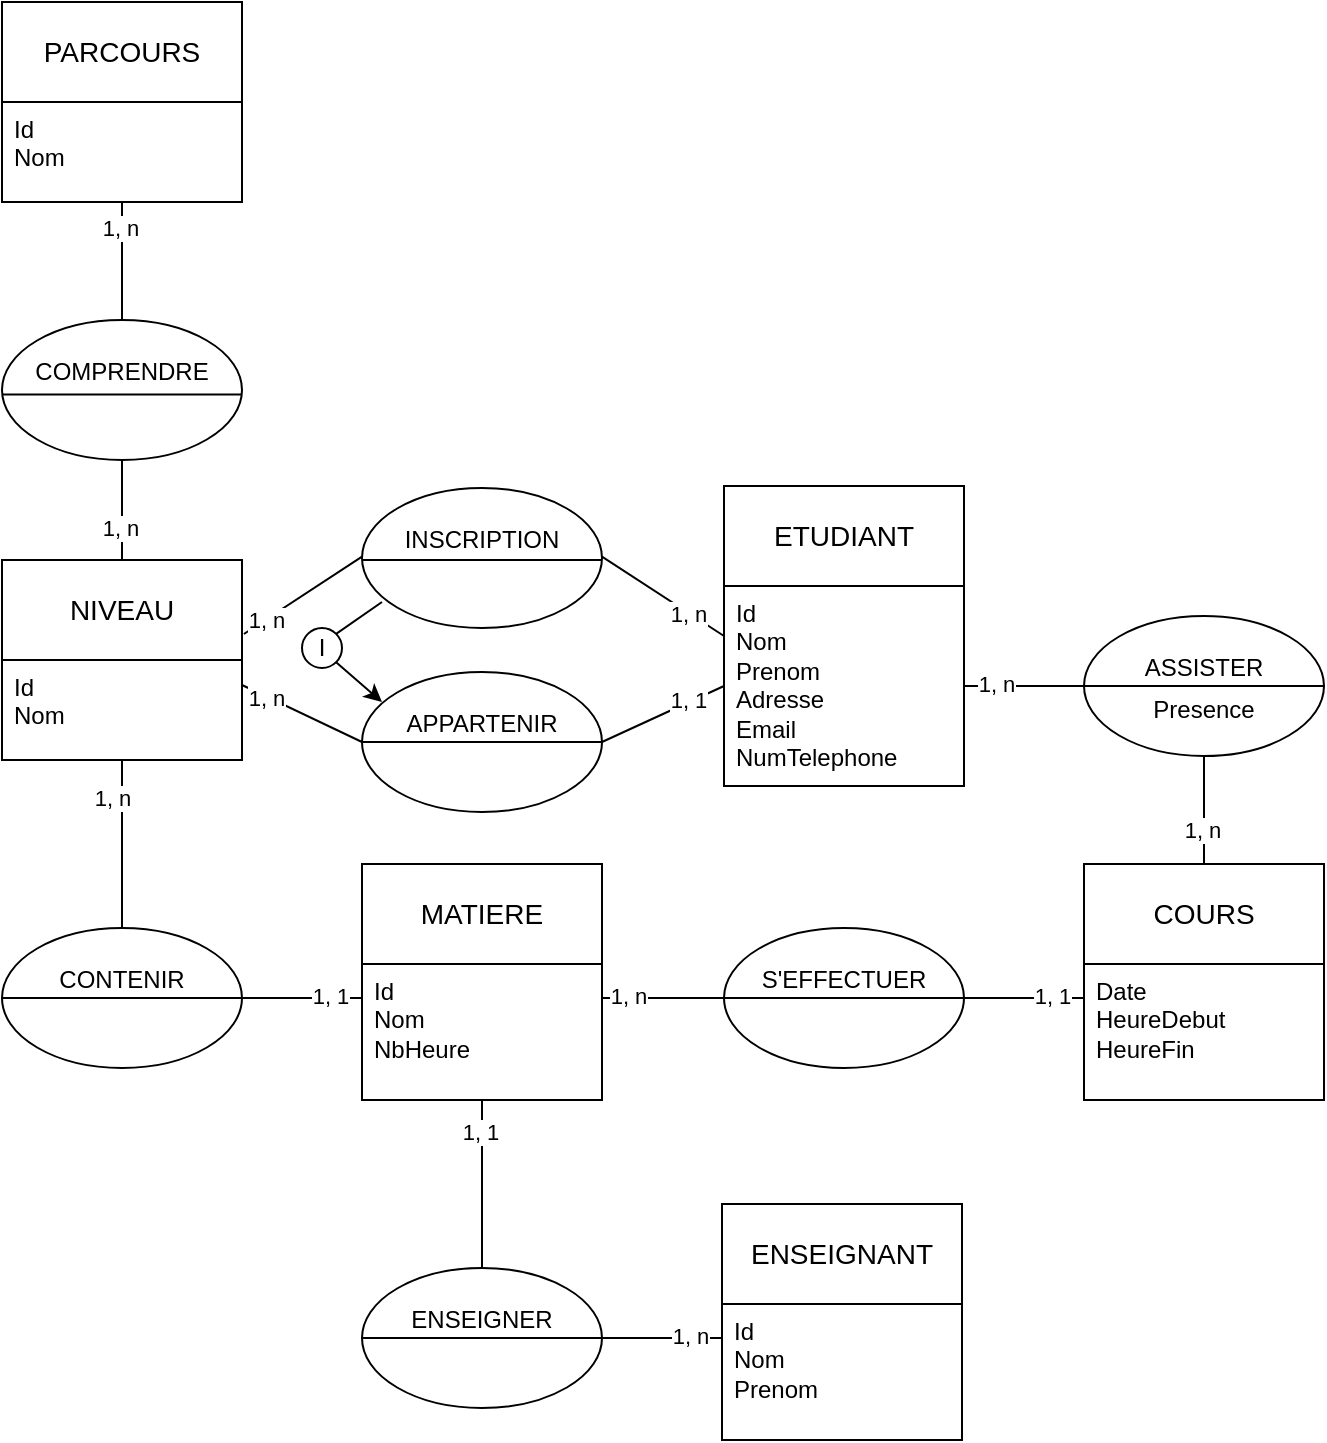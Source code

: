 <mxfile version="24.5.1" type="device">
  <diagram name="Page-1" id="Z05wgaMLPizasvSe_iwF">
    <mxGraphModel dx="878" dy="563" grid="1" gridSize="10" guides="1" tooltips="1" connect="1" arrows="1" fold="1" page="1" pageScale="1" pageWidth="827" pageHeight="1169" background="none" math="0" shadow="0">
      <root>
        <mxCell id="0" />
        <mxCell id="1" parent="0" />
        <mxCell id="VNDBeAea5MQbgjooVeQn-120" value="ETUDIANT" style="swimlane;childLayout=stackLayout;horizontal=1;startSize=50;horizontalStack=0;rounded=0;fontSize=14;fontStyle=0;strokeWidth=1;resizeParent=0;resizeLast=1;shadow=0;dashed=0;align=center;arcSize=4;whiteSpace=wrap;html=1;glass=0;swimlaneLine=1;" parent="1" vertex="1">
          <mxGeometry x="441" y="322" width="120" height="150" as="geometry">
            <mxRectangle x="490" y="90" width="90" height="50" as="alternateBounds" />
          </mxGeometry>
        </mxCell>
        <mxCell id="VNDBeAea5MQbgjooVeQn-121" value="Id&lt;br&gt;Nom&lt;div&gt;Prenom&lt;/div&gt;&lt;div&gt;Adresse&lt;/div&gt;&lt;div&gt;Email&lt;/div&gt;&lt;div&gt;NumTelephone&lt;/div&gt;" style="align=left;strokeColor=none;fillColor=none;spacingLeft=4;fontSize=12;verticalAlign=top;resizable=0;rotatable=0;part=1;html=1;rounded=0;" parent="VNDBeAea5MQbgjooVeQn-120" vertex="1">
          <mxGeometry y="50" width="120" height="100" as="geometry" />
        </mxCell>
        <mxCell id="VNDBeAea5MQbgjooVeQn-139" value="NIVEAU" style="swimlane;childLayout=stackLayout;horizontal=1;startSize=50;horizontalStack=0;rounded=0;fontSize=14;fontStyle=0;strokeWidth=1;resizeParent=0;resizeLast=1;shadow=0;dashed=0;align=center;arcSize=4;whiteSpace=wrap;html=1;" parent="1" vertex="1">
          <mxGeometry x="80" y="359" width="120" height="100" as="geometry" />
        </mxCell>
        <mxCell id="VNDBeAea5MQbgjooVeQn-140" value="Id&lt;div&gt;Nom&lt;/div&gt;" style="align=left;strokeColor=none;fillColor=none;spacingLeft=4;fontSize=12;verticalAlign=top;resizable=0;rotatable=0;part=1;html=1;" parent="VNDBeAea5MQbgjooVeQn-139" vertex="1">
          <mxGeometry y="50" width="120" height="50" as="geometry" />
        </mxCell>
        <mxCell id="VNDBeAea5MQbgjooVeQn-141" value="PARCOURS" style="swimlane;childLayout=stackLayout;horizontal=1;startSize=50;horizontalStack=0;rounded=0;fontSize=14;fontStyle=0;strokeWidth=1;resizeParent=0;resizeLast=1;shadow=0;dashed=0;align=center;arcSize=4;whiteSpace=wrap;html=1;" parent="1" vertex="1">
          <mxGeometry x="80" y="80" width="120" height="100" as="geometry" />
        </mxCell>
        <mxCell id="VNDBeAea5MQbgjooVeQn-142" value="Id&lt;div&gt;Nom&lt;/div&gt;" style="align=left;strokeColor=none;fillColor=none;spacingLeft=4;fontSize=12;verticalAlign=top;resizable=0;rotatable=0;part=1;html=1;" parent="VNDBeAea5MQbgjooVeQn-141" vertex="1">
          <mxGeometry y="50" width="120" height="50" as="geometry" />
        </mxCell>
        <mxCell id="n4uwK2Je5_BCINw1PJ4D-5" style="edgeStyle=orthogonalEdgeStyle;rounded=0;orthogonalLoop=1;jettySize=auto;html=1;entryX=0.5;entryY=0;entryDx=0;entryDy=0;endArrow=none;endFill=0;exitX=0.5;exitY=1;exitDx=0;exitDy=0;" parent="1" source="n4uwK2Je5_BCINw1PJ4D-40" target="VNDBeAea5MQbgjooVeQn-139" edge="1">
          <mxGeometry relative="1" as="geometry">
            <mxPoint x="132" y="289" as="sourcePoint" />
            <mxPoint x="82" y="469" as="targetPoint" />
            <Array as="points" />
          </mxGeometry>
        </mxCell>
        <mxCell id="n4uwK2Je5_BCINw1PJ4D-6" value="1, n" style="edgeLabel;html=1;align=center;verticalAlign=middle;resizable=0;points=[];" parent="n4uwK2Je5_BCINw1PJ4D-5" vertex="1" connectable="0">
          <mxGeometry x="0.475" y="2" relative="1" as="geometry">
            <mxPoint x="-3" y="-3" as="offset" />
          </mxGeometry>
        </mxCell>
        <mxCell id="n4uwK2Je5_BCINw1PJ4D-7" style="edgeStyle=orthogonalEdgeStyle;rounded=0;orthogonalLoop=1;jettySize=auto;html=1;entryX=0.5;entryY=1;entryDx=0;entryDy=0;endArrow=none;endFill=0;exitX=0.5;exitY=0;exitDx=0;exitDy=0;" parent="1" source="n4uwK2Je5_BCINw1PJ4D-40" target="VNDBeAea5MQbgjooVeQn-142" edge="1">
          <mxGeometry relative="1" as="geometry">
            <mxPoint x="160" y="239" as="sourcePoint" />
            <mxPoint x="362" y="309" as="targetPoint" />
          </mxGeometry>
        </mxCell>
        <mxCell id="n4uwK2Je5_BCINw1PJ4D-8" value="1, n" style="edgeLabel;html=1;align=center;verticalAlign=middle;resizable=0;points=[];" parent="n4uwK2Je5_BCINw1PJ4D-7" vertex="1" connectable="0">
          <mxGeometry x="0.475" y="2" relative="1" as="geometry">
            <mxPoint x="1" y="-3" as="offset" />
          </mxGeometry>
        </mxCell>
        <mxCell id="n4uwK2Je5_BCINw1PJ4D-9" style="rounded=0;orthogonalLoop=1;jettySize=auto;html=1;entryX=1;entryY=0.25;entryDx=0;entryDy=0;endArrow=none;endFill=0;exitX=0;exitY=0.5;exitDx=0;exitDy=0;" parent="1" source="n4uwK2Je5_BCINw1PJ4D-51" target="VNDBeAea5MQbgjooVeQn-140" edge="1">
          <mxGeometry relative="1" as="geometry">
            <mxPoint x="252" y="421" as="sourcePoint" />
            <mxPoint x="372" y="289" as="targetPoint" />
          </mxGeometry>
        </mxCell>
        <mxCell id="n4uwK2Je5_BCINw1PJ4D-10" value="1, n" style="edgeLabel;html=1;align=center;verticalAlign=middle;resizable=0;points=[];" parent="n4uwK2Je5_BCINw1PJ4D-9" vertex="1" connectable="0">
          <mxGeometry x="0.475" y="2" relative="1" as="geometry">
            <mxPoint x="-3" y="-3" as="offset" />
          </mxGeometry>
        </mxCell>
        <mxCell id="n4uwK2Je5_BCINw1PJ4D-11" style="rounded=0;orthogonalLoop=1;jettySize=auto;html=1;entryX=0;entryY=0.5;entryDx=0;entryDy=0;endArrow=none;endFill=0;exitX=1;exitY=0.5;exitDx=0;exitDy=0;" parent="1" source="n4uwK2Je5_BCINw1PJ4D-51" target="VNDBeAea5MQbgjooVeQn-121" edge="1">
          <mxGeometry relative="1" as="geometry">
            <mxPoint x="382" y="421" as="sourcePoint" />
            <mxPoint x="372" y="289" as="targetPoint" />
          </mxGeometry>
        </mxCell>
        <mxCell id="n4uwK2Je5_BCINw1PJ4D-12" value="1, 1" style="edgeLabel;html=1;align=center;verticalAlign=middle;resizable=0;points=[];" parent="n4uwK2Je5_BCINw1PJ4D-11" vertex="1" connectable="0">
          <mxGeometry x="0.475" y="2" relative="1" as="geometry">
            <mxPoint x="-1" y="1" as="offset" />
          </mxGeometry>
        </mxCell>
        <mxCell id="n4uwK2Je5_BCINw1PJ4D-25" style="edgeStyle=orthogonalEdgeStyle;rounded=0;orthogonalLoop=1;jettySize=auto;html=1;entryX=1;entryY=0.5;entryDx=0;entryDy=0;endArrow=none;endFill=0;exitX=0;exitY=0.5;exitDx=0;exitDy=0;" parent="1" source="a59o5ENuI0x_Ca8bcvk9-13" target="VNDBeAea5MQbgjooVeQn-121" edge="1">
          <mxGeometry relative="1" as="geometry">
            <mxPoint x="642" y="422" as="sourcePoint" />
            <mxPoint x="582" y="420" as="targetPoint" />
          </mxGeometry>
        </mxCell>
        <mxCell id="n4uwK2Je5_BCINw1PJ4D-26" value="1, n" style="edgeLabel;html=1;align=center;verticalAlign=middle;resizable=0;points=[];" parent="n4uwK2Je5_BCINw1PJ4D-25" vertex="1" connectable="0">
          <mxGeometry x="0.475" y="2" relative="1" as="geometry">
            <mxPoint y="-3" as="offset" />
          </mxGeometry>
        </mxCell>
        <mxCell id="n4uwK2Je5_BCINw1PJ4D-28" value="COURS" style="swimlane;childLayout=stackLayout;horizontal=1;startSize=50;horizontalStack=0;rounded=0;fontSize=14;fontStyle=0;strokeWidth=1;resizeParent=0;resizeLast=1;shadow=0;dashed=0;align=center;arcSize=4;whiteSpace=wrap;html=1;" parent="1" vertex="1">
          <mxGeometry x="621" y="511" width="120" height="118" as="geometry" />
        </mxCell>
        <mxCell id="n4uwK2Je5_BCINw1PJ4D-29" value="Date&lt;div&gt;HeureDebut&lt;/div&gt;&lt;div&gt;HeureFin&lt;/div&gt;" style="align=left;strokeColor=none;fillColor=none;spacingLeft=4;fontSize=12;verticalAlign=top;resizable=0;rotatable=0;part=1;html=1;" parent="n4uwK2Je5_BCINw1PJ4D-28" vertex="1">
          <mxGeometry y="50" width="120" height="68" as="geometry" />
        </mxCell>
        <mxCell id="n4uwK2Je5_BCINw1PJ4D-30" style="edgeStyle=orthogonalEdgeStyle;rounded=0;orthogonalLoop=1;jettySize=auto;html=1;entryX=0.5;entryY=0;entryDx=0;entryDy=0;endArrow=none;endFill=0;exitX=0.5;exitY=1;exitDx=0;exitDy=0;" parent="1" source="a59o5ENuI0x_Ca8bcvk9-13" target="n4uwK2Je5_BCINw1PJ4D-28" edge="1">
          <mxGeometry relative="1" as="geometry">
            <mxPoint x="690" y="459" as="sourcePoint" />
            <mxPoint x="657" y="621" as="targetPoint" />
            <Array as="points" />
          </mxGeometry>
        </mxCell>
        <mxCell id="n4uwK2Je5_BCINw1PJ4D-31" value="1, n" style="edgeLabel;html=1;align=center;verticalAlign=middle;resizable=0;points=[];" parent="n4uwK2Je5_BCINw1PJ4D-30" vertex="1" connectable="0">
          <mxGeometry x="0.475" y="2" relative="1" as="geometry">
            <mxPoint x="-3" y="-3" as="offset" />
          </mxGeometry>
        </mxCell>
        <mxCell id="n4uwK2Je5_BCINw1PJ4D-40" value="" style="shape=ellipse;container=1;horizontal=1;horizontalStack=0;resizeParent=1;resizeParentMax=0;resizeLast=0;html=1;dashed=0;collapsible=0;" parent="1" vertex="1">
          <mxGeometry x="80" y="239" width="120" height="70" as="geometry" />
        </mxCell>
        <mxCell id="n4uwK2Je5_BCINw1PJ4D-41" value="COMPRENDRE" style="html=1;strokeColor=none;fillColor=none;align=center;verticalAlign=middle;rotatable=0;whiteSpace=wrap;" parent="n4uwK2Je5_BCINw1PJ4D-40" vertex="1">
          <mxGeometry y="16.8" width="120" height="17.5" as="geometry" />
        </mxCell>
        <mxCell id="n4uwK2Je5_BCINw1PJ4D-42" value="" style="line;strokeWidth=1;fillColor=none;rotatable=0;labelPosition=right;points=[];portConstraint=eastwest;dashed=0;resizeWidth=1;" parent="n4uwK2Je5_BCINw1PJ4D-40" vertex="1">
          <mxGeometry y="34.3" width="120" height="5.831" as="geometry" />
        </mxCell>
        <mxCell id="n4uwK2Je5_BCINw1PJ4D-51" value="" style="shape=ellipse;container=1;horizontal=1;horizontalStack=0;resizeParent=1;resizeParentMax=0;resizeLast=0;html=1;dashed=0;collapsible=0;" parent="1" vertex="1">
          <mxGeometry x="260" y="415" width="120" height="70" as="geometry" />
        </mxCell>
        <mxCell id="n4uwK2Je5_BCINw1PJ4D-52" value="APPARTENIR" style="html=1;strokeColor=none;fillColor=none;align=center;verticalAlign=middle;rotatable=0;whiteSpace=wrap;" parent="n4uwK2Je5_BCINw1PJ4D-51" vertex="1">
          <mxGeometry y="16.8" width="120" height="17.5" as="geometry" />
        </mxCell>
        <mxCell id="n4uwK2Je5_BCINw1PJ4D-53" value="" style="line;strokeWidth=1;fillColor=none;rotatable=0;labelPosition=right;points=[];portConstraint=eastwest;dashed=0;resizeWidth=1;" parent="n4uwK2Je5_BCINw1PJ4D-51" vertex="1">
          <mxGeometry y="32.09" width="120" height="5.83" as="geometry" />
        </mxCell>
        <mxCell id="XUoQNJqGaztIyCKMaqm2-1" style="rounded=0;orthogonalLoop=1;jettySize=auto;html=1;entryX=1.008;entryY=0.36;entryDx=0;entryDy=0;endArrow=none;endFill=0;exitX=0;exitY=1;exitDx=0;exitDy=0;entryPerimeter=0;" parent="1" source="a59o5ENuI0x_Ca8bcvk9-6" edge="1">
          <mxGeometry relative="1" as="geometry">
            <mxPoint x="259.008" y="335.999" as="sourcePoint" />
            <mxPoint x="200.96" y="396" as="targetPoint" />
          </mxGeometry>
        </mxCell>
        <mxCell id="XUoQNJqGaztIyCKMaqm2-2" value="1, n" style="edgeLabel;html=1;align=center;verticalAlign=middle;resizable=0;points=[];" parent="XUoQNJqGaztIyCKMaqm2-1" vertex="1" connectable="0">
          <mxGeometry x="0.475" y="2" relative="1" as="geometry">
            <mxPoint x="-6" y="1" as="offset" />
          </mxGeometry>
        </mxCell>
        <mxCell id="a59o5ENuI0x_Ca8bcvk9-5" value="" style="shape=ellipse;container=1;horizontal=1;horizontalStack=0;resizeParent=1;resizeParentMax=0;resizeLast=0;html=1;dashed=0;collapsible=0;" parent="1" vertex="1">
          <mxGeometry x="260" y="323" width="120" height="70" as="geometry" />
        </mxCell>
        <mxCell id="a59o5ENuI0x_Ca8bcvk9-6" value="INSCRIPTION" style="html=1;strokeColor=none;fillColor=none;align=center;verticalAlign=middle;rotatable=0;whiteSpace=wrap;" parent="a59o5ENuI0x_Ca8bcvk9-5" vertex="1">
          <mxGeometry y="16.799" width="120.0" height="17.499" as="geometry" />
        </mxCell>
        <mxCell id="a59o5ENuI0x_Ca8bcvk9-7" value="" style="line;strokeWidth=1;fillColor=none;rotatable=0;labelPosition=right;points=[];portConstraint=eastwest;dashed=0;resizeWidth=1;" parent="a59o5ENuI0x_Ca8bcvk9-5" vertex="1">
          <mxGeometry y="33.055" width="120.0" height="5.831" as="geometry" />
        </mxCell>
        <mxCell id="a59o5ENuI0x_Ca8bcvk9-10" style="rounded=0;orthogonalLoop=1;jettySize=auto;html=1;entryX=0;entryY=0.25;entryDx=0;entryDy=0;endArrow=none;endFill=0;exitX=1;exitY=1;exitDx=0;exitDy=0;" parent="1" source="a59o5ENuI0x_Ca8bcvk9-6" target="VNDBeAea5MQbgjooVeQn-121" edge="1">
          <mxGeometry relative="1" as="geometry">
            <mxPoint x="450" y="319" as="sourcePoint" />
            <mxPoint x="370" y="319" as="targetPoint" />
          </mxGeometry>
        </mxCell>
        <mxCell id="a59o5ENuI0x_Ca8bcvk9-11" value="1, n" style="edgeLabel;html=1;align=center;verticalAlign=middle;resizable=0;points=[];" parent="a59o5ENuI0x_Ca8bcvk9-10" vertex="1" connectable="0">
          <mxGeometry x="0.475" y="2" relative="1" as="geometry">
            <mxPoint x="-3" y="1" as="offset" />
          </mxGeometry>
        </mxCell>
        <mxCell id="a59o5ENuI0x_Ca8bcvk9-13" value="" style="shape=ellipse;container=1;horizontal=1;horizontalStack=0;resizeParent=1;resizeParentMax=0;resizeLast=0;html=1;dashed=0;collapsible=0;" parent="1" vertex="1">
          <mxGeometry x="621" y="387" width="120" height="70" as="geometry" />
        </mxCell>
        <mxCell id="a59o5ENuI0x_Ca8bcvk9-14" value="ASSISTER" style="html=1;strokeColor=none;fillColor=none;align=center;verticalAlign=middle;rotatable=0;whiteSpace=wrap;" parent="a59o5ENuI0x_Ca8bcvk9-13" vertex="1">
          <mxGeometry y="16.8" width="120" height="17.5" as="geometry" />
        </mxCell>
        <mxCell id="a59o5ENuI0x_Ca8bcvk9-15" value="" style="line;strokeWidth=1;fillColor=none;rotatable=0;labelPosition=right;points=[];portConstraint=eastwest;dashed=0;resizeWidth=1;" parent="a59o5ENuI0x_Ca8bcvk9-13" vertex="1">
          <mxGeometry y="32.08" width="120" height="5.831" as="geometry" />
        </mxCell>
        <mxCell id="a59o5ENuI0x_Ca8bcvk9-35" value="Presence" style="html=1;strokeColor=none;fillColor=none;align=center;verticalAlign=middle;rotatable=0;whiteSpace=wrap;" parent="a59o5ENuI0x_Ca8bcvk9-13" vertex="1">
          <mxGeometry y="37.91" width="120" height="17.5" as="geometry" />
        </mxCell>
        <mxCell id="a59o5ENuI0x_Ca8bcvk9-26" style="edgeStyle=orthogonalEdgeStyle;rounded=0;orthogonalLoop=1;jettySize=auto;html=1;entryX=1;entryY=0.25;entryDx=0;entryDy=0;endArrow=none;endFill=0;exitX=0;exitY=0.5;exitDx=0;exitDy=0;" parent="1" source="a59o5ENuI0x_Ca8bcvk9-30" target="a59o5ENuI0x_Ca8bcvk9-34" edge="1">
          <mxGeometry relative="1" as="geometry">
            <mxPoint x="430" y="569" as="sourcePoint" />
            <mxPoint x="370" y="570" as="targetPoint" />
          </mxGeometry>
        </mxCell>
        <mxCell id="a59o5ENuI0x_Ca8bcvk9-27" value="1, n" style="edgeLabel;html=1;align=center;verticalAlign=middle;resizable=0;points=[];" parent="a59o5ENuI0x_Ca8bcvk9-26" vertex="1" connectable="0">
          <mxGeometry x="0.475" y="2" relative="1" as="geometry">
            <mxPoint x="-3" y="-3" as="offset" />
          </mxGeometry>
        </mxCell>
        <mxCell id="a59o5ENuI0x_Ca8bcvk9-28" style="edgeStyle=orthogonalEdgeStyle;rounded=0;orthogonalLoop=1;jettySize=auto;html=1;entryX=0;entryY=0.25;entryDx=0;entryDy=0;endArrow=none;endFill=0;exitX=1;exitY=0.5;exitDx=0;exitDy=0;" parent="1" source="a59o5ENuI0x_Ca8bcvk9-30" target="n4uwK2Je5_BCINw1PJ4D-29" edge="1">
          <mxGeometry relative="1" as="geometry">
            <mxPoint x="560" y="569" as="sourcePoint" />
            <mxPoint x="632" y="570" as="targetPoint" />
          </mxGeometry>
        </mxCell>
        <mxCell id="a59o5ENuI0x_Ca8bcvk9-29" value="1, 1" style="edgeLabel;html=1;align=center;verticalAlign=middle;resizable=0;points=[];" parent="a59o5ENuI0x_Ca8bcvk9-28" vertex="1" connectable="0">
          <mxGeometry x="0.475" y="2" relative="1" as="geometry">
            <mxPoint x="-1" y="1" as="offset" />
          </mxGeometry>
        </mxCell>
        <mxCell id="a59o5ENuI0x_Ca8bcvk9-30" value="" style="shape=ellipse;container=1;horizontal=1;horizontalStack=0;resizeParent=1;resizeParentMax=0;resizeLast=0;html=1;dashed=0;collapsible=0;" parent="1" vertex="1">
          <mxGeometry x="441" y="543" width="120" height="70" as="geometry" />
        </mxCell>
        <mxCell id="a59o5ENuI0x_Ca8bcvk9-31" value="S&#39;EFFECTUER" style="html=1;strokeColor=none;fillColor=none;align=center;verticalAlign=middle;rotatable=0;whiteSpace=wrap;" parent="a59o5ENuI0x_Ca8bcvk9-30" vertex="1">
          <mxGeometry y="16.8" width="120" height="17.5" as="geometry" />
        </mxCell>
        <mxCell id="a59o5ENuI0x_Ca8bcvk9-32" value="" style="line;strokeWidth=1;fillColor=none;rotatable=0;labelPosition=right;points=[];portConstraint=eastwest;dashed=0;resizeWidth=1;" parent="a59o5ENuI0x_Ca8bcvk9-30" vertex="1">
          <mxGeometry y="32.09" width="120" height="5.83" as="geometry" />
        </mxCell>
        <mxCell id="a59o5ENuI0x_Ca8bcvk9-33" value="MATIERE" style="swimlane;childLayout=stackLayout;horizontal=1;startSize=50;horizontalStack=0;rounded=0;fontSize=14;fontStyle=0;strokeWidth=1;resizeParent=0;resizeLast=1;shadow=0;dashed=0;align=center;arcSize=4;whiteSpace=wrap;html=1;" parent="1" vertex="1">
          <mxGeometry x="260" y="511" width="120" height="118" as="geometry" />
        </mxCell>
        <mxCell id="a59o5ENuI0x_Ca8bcvk9-34" value="Id&lt;div&gt;Nom&lt;/div&gt;&lt;div&gt;NbHeure&lt;/div&gt;" style="align=left;strokeColor=none;fillColor=none;spacingLeft=4;fontSize=12;verticalAlign=top;resizable=0;rotatable=0;part=1;html=1;" parent="a59o5ENuI0x_Ca8bcvk9-33" vertex="1">
          <mxGeometry y="50" width="120" height="68" as="geometry" />
        </mxCell>
        <mxCell id="a59o5ENuI0x_Ca8bcvk9-36" style="edgeStyle=orthogonalEdgeStyle;rounded=0;orthogonalLoop=1;jettySize=auto;html=1;entryX=0;entryY=0.25;entryDx=0;entryDy=0;endArrow=none;endFill=0;exitX=1;exitY=0.5;exitDx=0;exitDy=0;" parent="1" source="a59o5ENuI0x_Ca8bcvk9-38" target="a59o5ENuI0x_Ca8bcvk9-34" edge="1">
          <mxGeometry relative="1" as="geometry">
            <mxPoint x="199" y="565" as="sourcePoint" />
            <mxPoint x="260" y="574" as="targetPoint" />
          </mxGeometry>
        </mxCell>
        <mxCell id="a59o5ENuI0x_Ca8bcvk9-37" value="1, 1" style="edgeLabel;html=1;align=center;verticalAlign=middle;resizable=0;points=[];" parent="a59o5ENuI0x_Ca8bcvk9-36" vertex="1" connectable="0">
          <mxGeometry x="0.475" y="2" relative="1" as="geometry">
            <mxPoint x="-1" y="1" as="offset" />
          </mxGeometry>
        </mxCell>
        <mxCell id="a59o5ENuI0x_Ca8bcvk9-38" value="" style="shape=ellipse;container=1;horizontal=1;horizontalStack=0;resizeParent=1;resizeParentMax=0;resizeLast=0;html=1;dashed=0;collapsible=0;" parent="1" vertex="1">
          <mxGeometry x="80" y="543" width="120" height="70" as="geometry" />
        </mxCell>
        <mxCell id="a59o5ENuI0x_Ca8bcvk9-39" value="CONTENIR" style="html=1;strokeColor=none;fillColor=none;align=center;verticalAlign=middle;rotatable=0;whiteSpace=wrap;" parent="a59o5ENuI0x_Ca8bcvk9-38" vertex="1">
          <mxGeometry y="16.8" width="120" height="17.5" as="geometry" />
        </mxCell>
        <mxCell id="a59o5ENuI0x_Ca8bcvk9-40" value="" style="line;strokeWidth=1;fillColor=none;rotatable=0;labelPosition=right;points=[];portConstraint=eastwest;dashed=0;resizeWidth=1;" parent="a59o5ENuI0x_Ca8bcvk9-38" vertex="1">
          <mxGeometry y="32.09" width="120" height="5.83" as="geometry" />
        </mxCell>
        <mxCell id="a59o5ENuI0x_Ca8bcvk9-41" style="edgeStyle=orthogonalEdgeStyle;rounded=0;orthogonalLoop=1;jettySize=auto;html=1;entryX=0.5;entryY=1;entryDx=0;entryDy=0;endArrow=none;endFill=0;exitX=0.5;exitY=0;exitDx=0;exitDy=0;" parent="1" source="a59o5ENuI0x_Ca8bcvk9-38" target="VNDBeAea5MQbgjooVeQn-140" edge="1">
          <mxGeometry relative="1" as="geometry">
            <mxPoint x="420" y="609" as="sourcePoint" />
            <mxPoint x="340" y="609" as="targetPoint" />
          </mxGeometry>
        </mxCell>
        <mxCell id="a59o5ENuI0x_Ca8bcvk9-42" value="1, n" style="edgeLabel;html=1;align=center;verticalAlign=middle;resizable=0;points=[];" parent="a59o5ENuI0x_Ca8bcvk9-41" vertex="1" connectable="0">
          <mxGeometry x="0.475" y="2" relative="1" as="geometry">
            <mxPoint x="-3" y="-3" as="offset" />
          </mxGeometry>
        </mxCell>
        <mxCell id="a59o5ENuI0x_Ca8bcvk9-44" value="ENSEIGNANT" style="swimlane;childLayout=stackLayout;horizontal=1;startSize=50;horizontalStack=0;rounded=0;fontSize=14;fontStyle=0;strokeWidth=1;resizeParent=0;resizeLast=1;shadow=0;dashed=0;align=center;arcSize=4;whiteSpace=wrap;html=1;" parent="1" vertex="1">
          <mxGeometry x="440" y="681" width="120" height="118" as="geometry" />
        </mxCell>
        <mxCell id="a59o5ENuI0x_Ca8bcvk9-45" value="Id&lt;div&gt;Nom&lt;/div&gt;&lt;div&gt;Prenom&lt;/div&gt;" style="align=left;strokeColor=none;fillColor=none;spacingLeft=4;fontSize=12;verticalAlign=top;resizable=0;rotatable=0;part=1;html=1;" parent="a59o5ENuI0x_Ca8bcvk9-44" vertex="1">
          <mxGeometry y="50" width="120" height="68" as="geometry" />
        </mxCell>
        <mxCell id="a59o5ENuI0x_Ca8bcvk9-46" style="edgeStyle=orthogonalEdgeStyle;rounded=0;orthogonalLoop=1;jettySize=auto;html=1;entryX=0;entryY=0.25;entryDx=0;entryDy=0;endArrow=none;endFill=0;exitX=1;exitY=0.5;exitDx=0;exitDy=0;" parent="1" source="a59o5ENuI0x_Ca8bcvk9-48" target="a59o5ENuI0x_Ca8bcvk9-45" edge="1">
          <mxGeometry relative="1" as="geometry">
            <mxPoint x="379" y="735" as="sourcePoint" />
            <mxPoint x="440" y="744" as="targetPoint" />
          </mxGeometry>
        </mxCell>
        <mxCell id="a59o5ENuI0x_Ca8bcvk9-47" value="1, n" style="edgeLabel;html=1;align=center;verticalAlign=middle;resizable=0;points=[];" parent="a59o5ENuI0x_Ca8bcvk9-46" vertex="1" connectable="0">
          <mxGeometry x="0.475" y="2" relative="1" as="geometry">
            <mxPoint x="-1" y="1" as="offset" />
          </mxGeometry>
        </mxCell>
        <mxCell id="a59o5ENuI0x_Ca8bcvk9-48" value="" style="shape=ellipse;container=1;horizontal=1;horizontalStack=0;resizeParent=1;resizeParentMax=0;resizeLast=0;html=1;dashed=0;collapsible=0;" parent="1" vertex="1">
          <mxGeometry x="260" y="713" width="120" height="70" as="geometry" />
        </mxCell>
        <mxCell id="a59o5ENuI0x_Ca8bcvk9-49" value="ENSEIGNER" style="html=1;strokeColor=none;fillColor=none;align=center;verticalAlign=middle;rotatable=0;whiteSpace=wrap;" parent="a59o5ENuI0x_Ca8bcvk9-48" vertex="1">
          <mxGeometry y="16.8" width="120" height="17.5" as="geometry" />
        </mxCell>
        <mxCell id="a59o5ENuI0x_Ca8bcvk9-50" value="" style="line;strokeWidth=1;fillColor=none;rotatable=0;labelPosition=right;points=[];portConstraint=eastwest;dashed=0;resizeWidth=1;" parent="a59o5ENuI0x_Ca8bcvk9-48" vertex="1">
          <mxGeometry y="32.09" width="120" height="5.83" as="geometry" />
        </mxCell>
        <mxCell id="a59o5ENuI0x_Ca8bcvk9-51" style="edgeStyle=orthogonalEdgeStyle;rounded=0;orthogonalLoop=1;jettySize=auto;html=1;entryX=0.5;entryY=1;entryDx=0;entryDy=0;endArrow=none;endFill=0;exitX=0.5;exitY=0;exitDx=0;exitDy=0;" parent="1" source="a59o5ENuI0x_Ca8bcvk9-48" target="a59o5ENuI0x_Ca8bcvk9-34" edge="1">
          <mxGeometry relative="1" as="geometry">
            <mxPoint x="600" y="779" as="sourcePoint" />
            <mxPoint x="320" y="629" as="targetPoint" />
          </mxGeometry>
        </mxCell>
        <mxCell id="a59o5ENuI0x_Ca8bcvk9-52" value="1, 1" style="edgeLabel;html=1;align=center;verticalAlign=middle;resizable=0;points=[];" parent="a59o5ENuI0x_Ca8bcvk9-51" vertex="1" connectable="0">
          <mxGeometry x="0.475" y="2" relative="1" as="geometry">
            <mxPoint x="1" y="-6" as="offset" />
          </mxGeometry>
        </mxCell>
        <mxCell id="Nz-iYSKh5eHmXdB2YgQG-2" value="" style="endArrow=classic;html=1;rounded=0;exitX=1;exitY=1;exitDx=0;exitDy=0;" parent="1" source="Nz-iYSKh5eHmXdB2YgQG-6" edge="1">
          <mxGeometry relative="1" as="geometry">
            <mxPoint x="360" y="560" as="sourcePoint" />
            <mxPoint x="270" y="430" as="targetPoint" />
          </mxGeometry>
        </mxCell>
        <mxCell id="Nz-iYSKh5eHmXdB2YgQG-7" value="" style="endArrow=none;html=1;rounded=0;entryX=1;entryY=0;entryDx=0;entryDy=0;endFill=0;" parent="1" target="Nz-iYSKh5eHmXdB2YgQG-6" edge="1">
          <mxGeometry relative="1" as="geometry">
            <mxPoint x="270" y="380" as="sourcePoint" />
            <mxPoint x="270" y="426" as="targetPoint" />
            <Array as="points" />
          </mxGeometry>
        </mxCell>
        <mxCell id="Nz-iYSKh5eHmXdB2YgQG-6" value="I" style="ellipse;whiteSpace=wrap;html=1;aspect=fixed;" parent="1" vertex="1">
          <mxGeometry x="230" y="393" width="20" height="20" as="geometry" />
        </mxCell>
      </root>
    </mxGraphModel>
  </diagram>
</mxfile>
